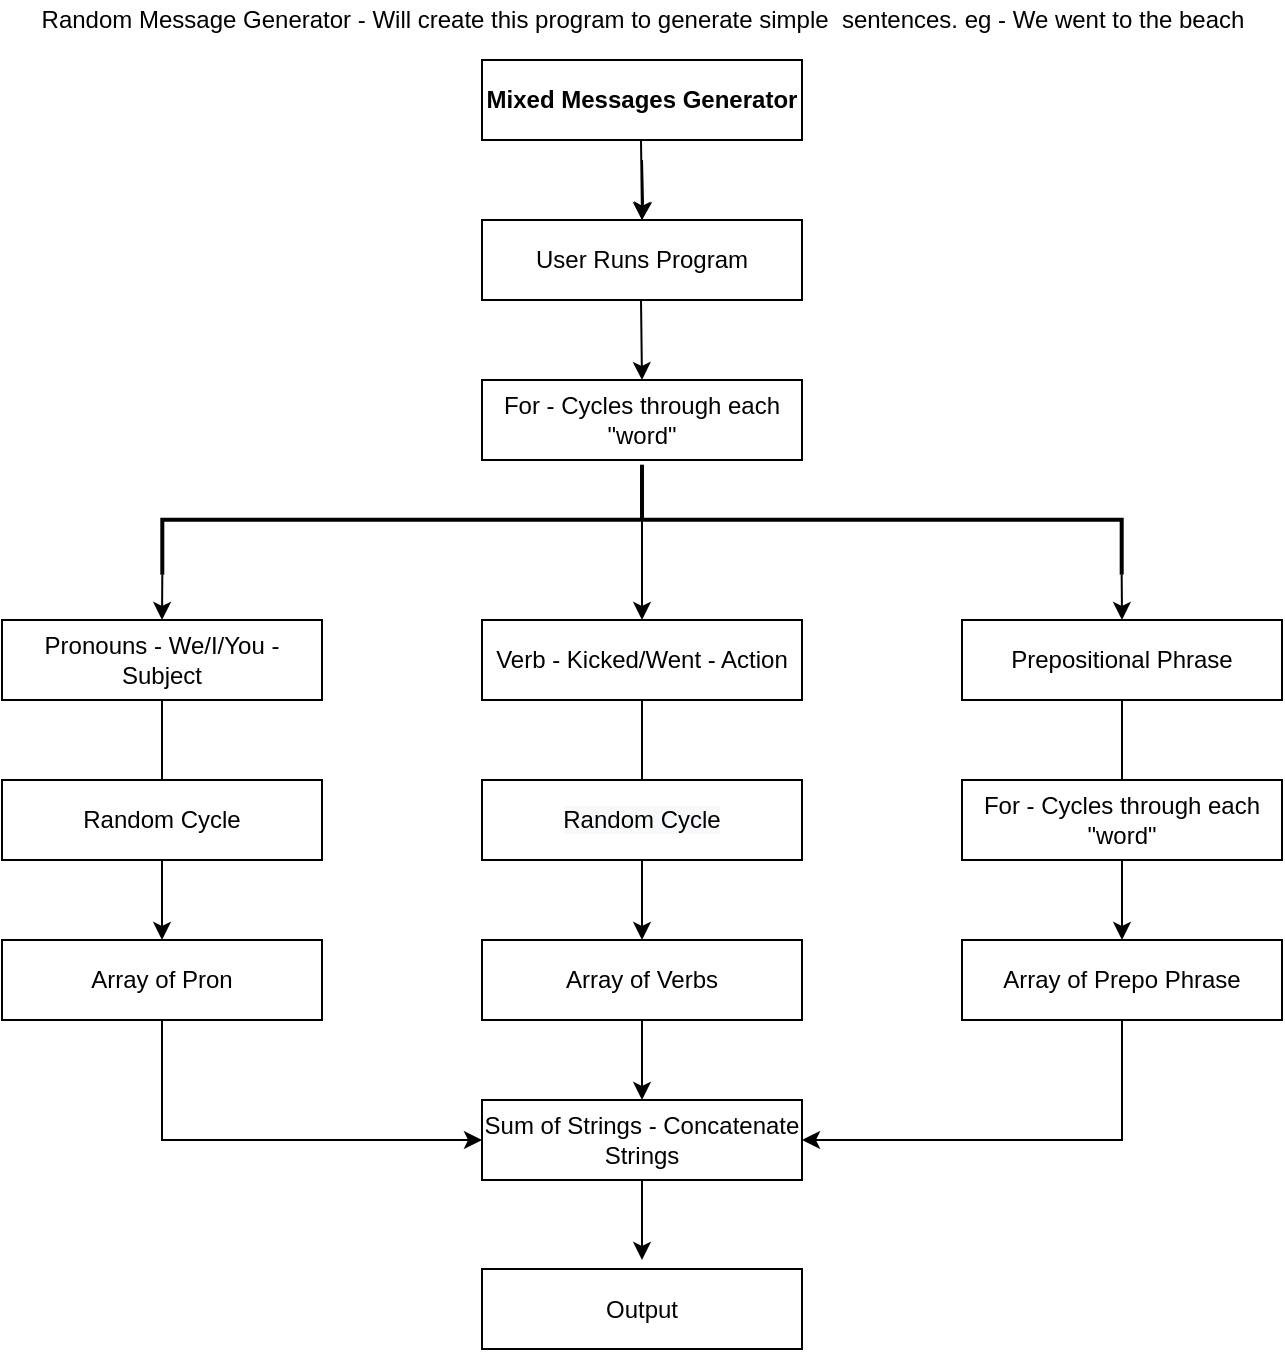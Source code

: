 <mxfile version="14.4.4" type="device"><diagram id="Y04DZj8cNoOOLdY9ZymF" name="Random Message Generator"><mxGraphModel dx="1422" dy="800" grid="1" gridSize="10" guides="1" tooltips="1" connect="1" arrows="1" fold="1" page="1" pageScale="1" pageWidth="827" pageHeight="1169" math="0" shadow="0"><root><mxCell id="0"/><mxCell id="1" parent="0"/><mxCell id="4X4kP9xVMTfgYAYzyDQw-6" value="" style="edgeStyle=orthogonalEdgeStyle;rounded=0;orthogonalLoop=1;jettySize=auto;html=1;" parent="1" target="4X4kP9xVMTfgYAYzyDQw-4" edge="1"><mxGeometry relative="1" as="geometry"><mxPoint x="400" y="90" as="sourcePoint"/></mxGeometry></mxCell><mxCell id="4X4kP9xVMTfgYAYzyDQw-1" value="Mixed Messages Generator" style="rounded=0;whiteSpace=wrap;html=1;fontStyle=1" parent="1" vertex="1"><mxGeometry x="320" y="40" width="160" height="40" as="geometry"/></mxCell><mxCell id="4X4kP9xVMTfgYAYzyDQw-2" value="" style="endArrow=classic;html=1;entryX=0.5;entryY=0;entryDx=0;entryDy=0;" parent="1" target="4X4kP9xVMTfgYAYzyDQw-4" edge="1"><mxGeometry width="50" height="50" relative="1" as="geometry"><mxPoint x="399.5" y="80" as="sourcePoint"/><mxPoint x="400" y="130" as="targetPoint"/></mxGeometry></mxCell><mxCell id="4X4kP9xVMTfgYAYzyDQw-4" value="User Runs Program" style="rounded=0;whiteSpace=wrap;html=1;" parent="1" vertex="1"><mxGeometry x="320" y="120" width="160" height="40" as="geometry"/></mxCell><mxCell id="4X4kP9xVMTfgYAYzyDQw-12" style="edgeStyle=orthogonalEdgeStyle;rounded=0;orthogonalLoop=1;jettySize=auto;html=1;exitX=1;exitY=0;exitDx=0;exitDy=0;exitPerimeter=0;" parent="1" source="4X4kP9xVMTfgYAYzyDQw-7" edge="1"><mxGeometry relative="1" as="geometry"><mxPoint x="640" y="320" as="targetPoint"/></mxGeometry></mxCell><mxCell id="4X4kP9xVMTfgYAYzyDQw-13" style="edgeStyle=orthogonalEdgeStyle;rounded=0;orthogonalLoop=1;jettySize=auto;html=1;exitX=1;exitY=1;exitDx=0;exitDy=0;exitPerimeter=0;" parent="1" source="4X4kP9xVMTfgYAYzyDQw-7" edge="1"><mxGeometry relative="1" as="geometry"><mxPoint x="160" y="320" as="targetPoint"/></mxGeometry></mxCell><mxCell id="4X4kP9xVMTfgYAYzyDQw-7" value="" style="strokeWidth=2;html=1;shape=mxgraph.flowchart.annotation_2;align=left;labelPosition=right;pointerEvents=1;rotation=90;" parent="1" vertex="1"><mxGeometry x="372.5" y="30" width="55" height="479.69" as="geometry"/></mxCell><mxCell id="4X4kP9xVMTfgYAYzyDQw-11" value="" style="endArrow=classic;html=1;" parent="1" edge="1"><mxGeometry width="50" height="50" relative="1" as="geometry"><mxPoint x="400" y="270" as="sourcePoint"/><mxPoint x="400" y="320" as="targetPoint"/></mxGeometry></mxCell><mxCell id="4X4kP9xVMTfgYAYzyDQw-17" style="edgeStyle=orthogonalEdgeStyle;rounded=0;orthogonalLoop=1;jettySize=auto;html=1;exitX=0.5;exitY=1;exitDx=0;exitDy=0;" parent="1" source="4X4kP9xVMTfgYAYzyDQw-14" edge="1"><mxGeometry relative="1" as="geometry"><mxPoint x="160" y="480" as="targetPoint"/></mxGeometry></mxCell><mxCell id="4X4kP9xVMTfgYAYzyDQw-14" value="Pronouns - We/I/You - Subject" style="rounded=0;whiteSpace=wrap;html=1;" parent="1" vertex="1"><mxGeometry x="80" y="320" width="160" height="40" as="geometry"/></mxCell><mxCell id="4X4kP9xVMTfgYAYzyDQw-18" style="edgeStyle=orthogonalEdgeStyle;rounded=0;orthogonalLoop=1;jettySize=auto;html=1;exitX=0.5;exitY=1;exitDx=0;exitDy=0;" parent="1" source="4X4kP9xVMTfgYAYzyDQw-15" edge="1"><mxGeometry relative="1" as="geometry"><mxPoint x="400" y="480" as="targetPoint"/></mxGeometry></mxCell><mxCell id="4X4kP9xVMTfgYAYzyDQw-15" value="Verb - Kicked/Went - Action" style="rounded=0;whiteSpace=wrap;html=1;" parent="1" vertex="1"><mxGeometry x="320" y="320" width="160" height="40" as="geometry"/></mxCell><mxCell id="4X4kP9xVMTfgYAYzyDQw-19" style="edgeStyle=orthogonalEdgeStyle;rounded=0;orthogonalLoop=1;jettySize=auto;html=1;exitX=0.5;exitY=1;exitDx=0;exitDy=0;" parent="1" source="4X4kP9xVMTfgYAYzyDQw-16" edge="1"><mxGeometry relative="1" as="geometry"><mxPoint x="640" y="480" as="targetPoint"/></mxGeometry></mxCell><mxCell id="4X4kP9xVMTfgYAYzyDQw-16" value="Prepositional Phrase" style="rounded=0;whiteSpace=wrap;html=1;" parent="1" vertex="1"><mxGeometry x="560" y="320" width="160" height="40" as="geometry"/></mxCell><mxCell id="4X4kP9xVMTfgYAYzyDQw-43" style="edgeStyle=orthogonalEdgeStyle;rounded=0;orthogonalLoop=1;jettySize=auto;html=1;exitX=0.5;exitY=1;exitDx=0;exitDy=0;entryX=0;entryY=0.5;entryDx=0;entryDy=0;" parent="1" source="4X4kP9xVMTfgYAYzyDQw-20" target="4X4kP9xVMTfgYAYzyDQw-39" edge="1"><mxGeometry relative="1" as="geometry"/></mxCell><mxCell id="4X4kP9xVMTfgYAYzyDQw-20" value="Array of Pron" style="rounded=0;whiteSpace=wrap;html=1;" parent="1" vertex="1"><mxGeometry x="80" y="480" width="160" height="40" as="geometry"/></mxCell><mxCell id="4X4kP9xVMTfgYAYzyDQw-41" style="edgeStyle=orthogonalEdgeStyle;rounded=0;orthogonalLoop=1;jettySize=auto;html=1;" parent="1" source="4X4kP9xVMTfgYAYzyDQw-21" target="4X4kP9xVMTfgYAYzyDQw-39" edge="1"><mxGeometry relative="1" as="geometry"/></mxCell><mxCell id="4X4kP9xVMTfgYAYzyDQw-21" value="Array of Verbs" style="rounded=0;whiteSpace=wrap;html=1;" parent="1" vertex="1"><mxGeometry x="320" y="480" width="160" height="40" as="geometry"/></mxCell><mxCell id="4X4kP9xVMTfgYAYzyDQw-42" style="edgeStyle=orthogonalEdgeStyle;rounded=0;orthogonalLoop=1;jettySize=auto;html=1;exitX=0.5;exitY=1;exitDx=0;exitDy=0;entryX=1;entryY=0.5;entryDx=0;entryDy=0;" parent="1" source="4X4kP9xVMTfgYAYzyDQw-22" target="4X4kP9xVMTfgYAYzyDQw-39" edge="1"><mxGeometry relative="1" as="geometry"/></mxCell><mxCell id="4X4kP9xVMTfgYAYzyDQw-22" value="Array of Prepo Phrase" style="rounded=0;whiteSpace=wrap;html=1;" parent="1" vertex="1"><mxGeometry x="560" y="480" width="160" height="40" as="geometry"/></mxCell><mxCell id="4X4kP9xVMTfgYAYzyDQw-36" value="" style="endArrow=classic;html=1;entryX=0.5;entryY=0;entryDx=0;entryDy=0;" parent="1" edge="1"><mxGeometry width="50" height="50" relative="1" as="geometry"><mxPoint x="399.5" y="160" as="sourcePoint"/><mxPoint x="400" y="200" as="targetPoint"/></mxGeometry></mxCell><mxCell id="4X4kP9xVMTfgYAYzyDQw-37" value="For - Cycles through each &quot;word&quot;" style="rounded=0;whiteSpace=wrap;html=1;" parent="1" vertex="1"><mxGeometry x="320" y="200" width="160" height="40" as="geometry"/></mxCell><mxCell id="4X4kP9xVMTfgYAYzyDQw-44" style="edgeStyle=orthogonalEdgeStyle;rounded=0;orthogonalLoop=1;jettySize=auto;html=1;exitX=0.5;exitY=1;exitDx=0;exitDy=0;" parent="1" source="4X4kP9xVMTfgYAYzyDQw-39" edge="1"><mxGeometry relative="1" as="geometry"><mxPoint x="400" y="640" as="targetPoint"/></mxGeometry></mxCell><mxCell id="4X4kP9xVMTfgYAYzyDQw-39" value="Sum of Strings - Concatenate Strings" style="rounded=0;whiteSpace=wrap;html=1;" parent="1" vertex="1"><mxGeometry x="320" y="560" width="160" height="40" as="geometry"/></mxCell><mxCell id="4X4kP9xVMTfgYAYzyDQw-45" value="Output" style="rounded=0;whiteSpace=wrap;html=1;" parent="1" vertex="1"><mxGeometry x="320" y="644.5" width="160" height="40" as="geometry"/></mxCell><mxCell id="4X4kP9xVMTfgYAYzyDQw-49" value="Random Cycle" style="rounded=0;whiteSpace=wrap;html=1;" parent="1" vertex="1"><mxGeometry x="80" y="400" width="160" height="40" as="geometry"/></mxCell><mxCell id="4X4kP9xVMTfgYAYzyDQw-50" value="&#10;&#10;&lt;span style=&quot;color: rgb(0, 0, 0); font-family: helvetica; font-size: 12px; font-style: normal; font-weight: 400; letter-spacing: normal; text-align: center; text-indent: 0px; text-transform: none; word-spacing: 0px; background-color: rgb(248, 249, 250); display: inline; float: none;&quot;&gt;Random Cycle&lt;/span&gt;&#10;&#10;" style="rounded=0;whiteSpace=wrap;html=1;" parent="1" vertex="1"><mxGeometry x="320" y="400" width="160" height="40" as="geometry"/></mxCell><mxCell id="4X4kP9xVMTfgYAYzyDQw-51" value="For - Cycles through each &quot;word&quot;" style="rounded=0;whiteSpace=wrap;html=1;" parent="1" vertex="1"><mxGeometry x="560" y="400" width="160" height="40" as="geometry"/></mxCell><mxCell id="4X4kP9xVMTfgYAYzyDQw-82" value="Random Message Generator - Will create this program to generate simple&amp;nbsp; sentences. eg - We went to the beach&lt;br&gt;" style="text;html=1;align=center;verticalAlign=middle;resizable=0;points=[];autosize=1;" parent="1" vertex="1"><mxGeometry x="90" y="10" width="620" height="20" as="geometry"/></mxCell></root></mxGraphModel></diagram></mxfile>